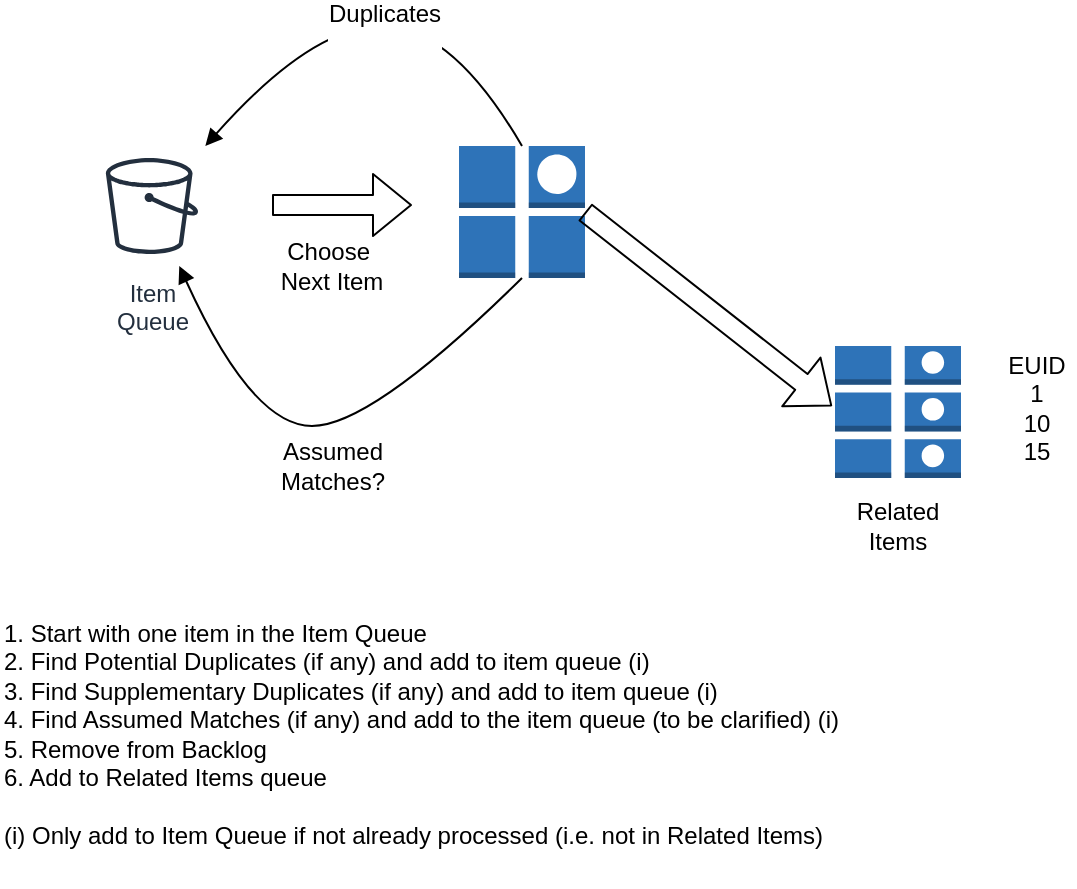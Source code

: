 <mxfile version="10.7.5" type="github"><diagram id="-XXN9vRhLpT58afpq9RN" name="Page-1"><mxGraphModel dx="1394" dy="804" grid="1" gridSize="10" guides="1" tooltips="1" connect="1" arrows="1" fold="1" page="1" pageScale="1" pageWidth="1169" pageHeight="827" math="0" shadow="0"><root><mxCell id="0"/><mxCell id="1" parent="0"/><mxCell id="kzzDUrzrDiEJMQ7-6lgL-1" value="Item &lt;br&gt;Queue" style="outlineConnect=0;fontColor=#232F3E;gradientColor=none;strokeColor=#232F3E;fillColor=#ffffff;dashed=0;verticalLabelPosition=bottom;verticalAlign=top;align=center;html=1;fontSize=12;fontStyle=0;aspect=fixed;shape=mxgraph.aws4.resourceIcon;resIcon=mxgraph.aws4.bucket;" parent="1" vertex="1"><mxGeometry x="140" y="380" width="60" height="60" as="geometry"/></mxCell><mxCell id="kzzDUrzrDiEJMQ7-6lgL-3" value="Choose&amp;nbsp;&lt;br&gt;Next Item&lt;br&gt;" style="text;html=1;strokeColor=none;fillColor=none;align=center;verticalAlign=middle;whiteSpace=wrap;rounded=0;" parent="1" vertex="1"><mxGeometry x="230" y="430" width="60" height="20" as="geometry"/></mxCell><mxCell id="kzzDUrzrDiEJMQ7-6lgL-4" value="" style="shape=flexArrow;endArrow=classic;html=1;" parent="1" edge="1"><mxGeometry width="50" height="50" relative="1" as="geometry"><mxPoint x="230" y="409.5" as="sourcePoint"/><mxPoint x="300" y="409.5" as="targetPoint"/></mxGeometry></mxCell><mxCell id="kzzDUrzrDiEJMQ7-6lgL-6" value="" style="outlineConnect=0;dashed=0;verticalLabelPosition=bottom;verticalAlign=top;align=center;html=1;shape=mxgraph.aws3.item;fillColor=#2E73B8;gradientColor=none;" parent="1" vertex="1"><mxGeometry x="323.5" y="380" width="63" height="66" as="geometry"/></mxCell><mxCell id="kzzDUrzrDiEJMQ7-6lgL-7" value="" style="outlineConnect=0;dashed=0;verticalLabelPosition=bottom;verticalAlign=top;align=center;html=1;shape=mxgraph.aws3.items;fillColor=#2E73B8;gradientColor=none;" parent="1" vertex="1"><mxGeometry x="511.5" y="480" width="63" height="66" as="geometry"/></mxCell><mxCell id="kzzDUrzrDiEJMQ7-6lgL-8" value="EUID&lt;br&gt;1&lt;br&gt;10&lt;br&gt;15&lt;br&gt;" style="text;html=1;resizable=0;points=[];autosize=1;align=center;verticalAlign=top;spacingTop=-4;" parent="1" vertex="1"><mxGeometry x="591.5" y="480" width="40" height="60" as="geometry"/></mxCell><mxCell id="kzzDUrzrDiEJMQ7-6lgL-14" value="Related Items" style="text;html=1;strokeColor=none;fillColor=none;align=center;verticalAlign=middle;whiteSpace=wrap;rounded=0;" parent="1" vertex="1"><mxGeometry x="523" y="560" width="40" height="20" as="geometry"/></mxCell><mxCell id="kzzDUrzrDiEJMQ7-6lgL-15" value="" style="endArrow=block;html=1;exitX=0.5;exitY=0;exitDx=0;exitDy=0;exitPerimeter=0;curved=1;endFill=1;" parent="1" source="kzzDUrzrDiEJMQ7-6lgL-6" target="kzzDUrzrDiEJMQ7-6lgL-1" edge="1"><mxGeometry width="50" height="50" relative="1" as="geometry"><mxPoint x="380" y="450" as="sourcePoint"/><mxPoint x="430" y="400" as="targetPoint"/><Array as="points"><mxPoint x="320" y="320"/><mxPoint x="250" y="320"/></Array></mxGeometry></mxCell><mxCell id="kzzDUrzrDiEJMQ7-6lgL-16" value="&lt;span&gt;Duplicates&lt;br&gt;&lt;br&gt;&lt;/span&gt;" style="text;html=1;resizable=0;points=[];align=center;verticalAlign=middle;labelBackgroundColor=#ffffff;" parent="kzzDUrzrDiEJMQ7-6lgL-15" vertex="1" connectable="0"><mxGeometry x="-0.057" y="1" relative="1" as="geometry"><mxPoint as="offset"/></mxGeometry></mxCell><mxCell id="kzzDUrzrDiEJMQ7-6lgL-17" value="" style="endArrow=block;html=1;exitX=0.5;exitY=1;exitDx=0;exitDy=0;exitPerimeter=0;curved=1;endFill=1;" parent="1" source="kzzDUrzrDiEJMQ7-6lgL-6" target="kzzDUrzrDiEJMQ7-6lgL-1" edge="1"><mxGeometry width="50" height="50" relative="1" as="geometry"><mxPoint x="365" y="390" as="sourcePoint"/><mxPoint x="206.667" y="390" as="targetPoint"/><Array as="points"><mxPoint x="280" y="520"/><mxPoint x="220" y="520"/></Array></mxGeometry></mxCell><mxCell id="kzzDUrzrDiEJMQ7-6lgL-18" value="Assumed&lt;br&gt;&lt;span&gt;Matches?&lt;/span&gt;" style="text;html=1;resizable=0;points=[];align=center;verticalAlign=middle;labelBackgroundColor=#ffffff;" parent="kzzDUrzrDiEJMQ7-6lgL-17" vertex="1" connectable="0"><mxGeometry x="-0.057" y="1" relative="1" as="geometry"><mxPoint x="-6.5" y="19" as="offset"/></mxGeometry></mxCell><mxCell id="kzzDUrzrDiEJMQ7-6lgL-19" value="" style="shape=flexArrow;endArrow=classic;html=1;exitX=1;exitY=0.5;exitDx=0;exitDy=0;exitPerimeter=0;" parent="1" source="kzzDUrzrDiEJMQ7-6lgL-6" edge="1"><mxGeometry width="50" height="50" relative="1" as="geometry"><mxPoint x="140" y="700" as="sourcePoint"/><mxPoint x="510" y="510" as="targetPoint"/></mxGeometry></mxCell><mxCell id="kzzDUrzrDiEJMQ7-6lgL-21" value="1. Start with one item in the Item Queue&lt;br&gt;2. Find Potential Duplicates (if any) and add to item queue (i)&lt;br&gt;3. Find Supplementary Duplicates (if any) and add to item queue (i)&lt;br&gt;4. Find Assumed Matches (if any) and add to the item queue (to be clarified) (i)&lt;br&gt;5. Remove from Backlog&lt;br&gt;6. Add to Related Items queue&lt;br&gt;&lt;br&gt;(i) Only add to Item Queue if not already processed (i.e. not in Related Items)" style="text;html=1;strokeColor=none;fillColor=none;align=left;verticalAlign=top;whiteSpace=wrap;rounded=0;horizontal=1;" parent="1" vertex="1"><mxGeometry x="94" y="610" width="460" height="140" as="geometry"/></mxCell></root></mxGraphModel></diagram></mxfile>